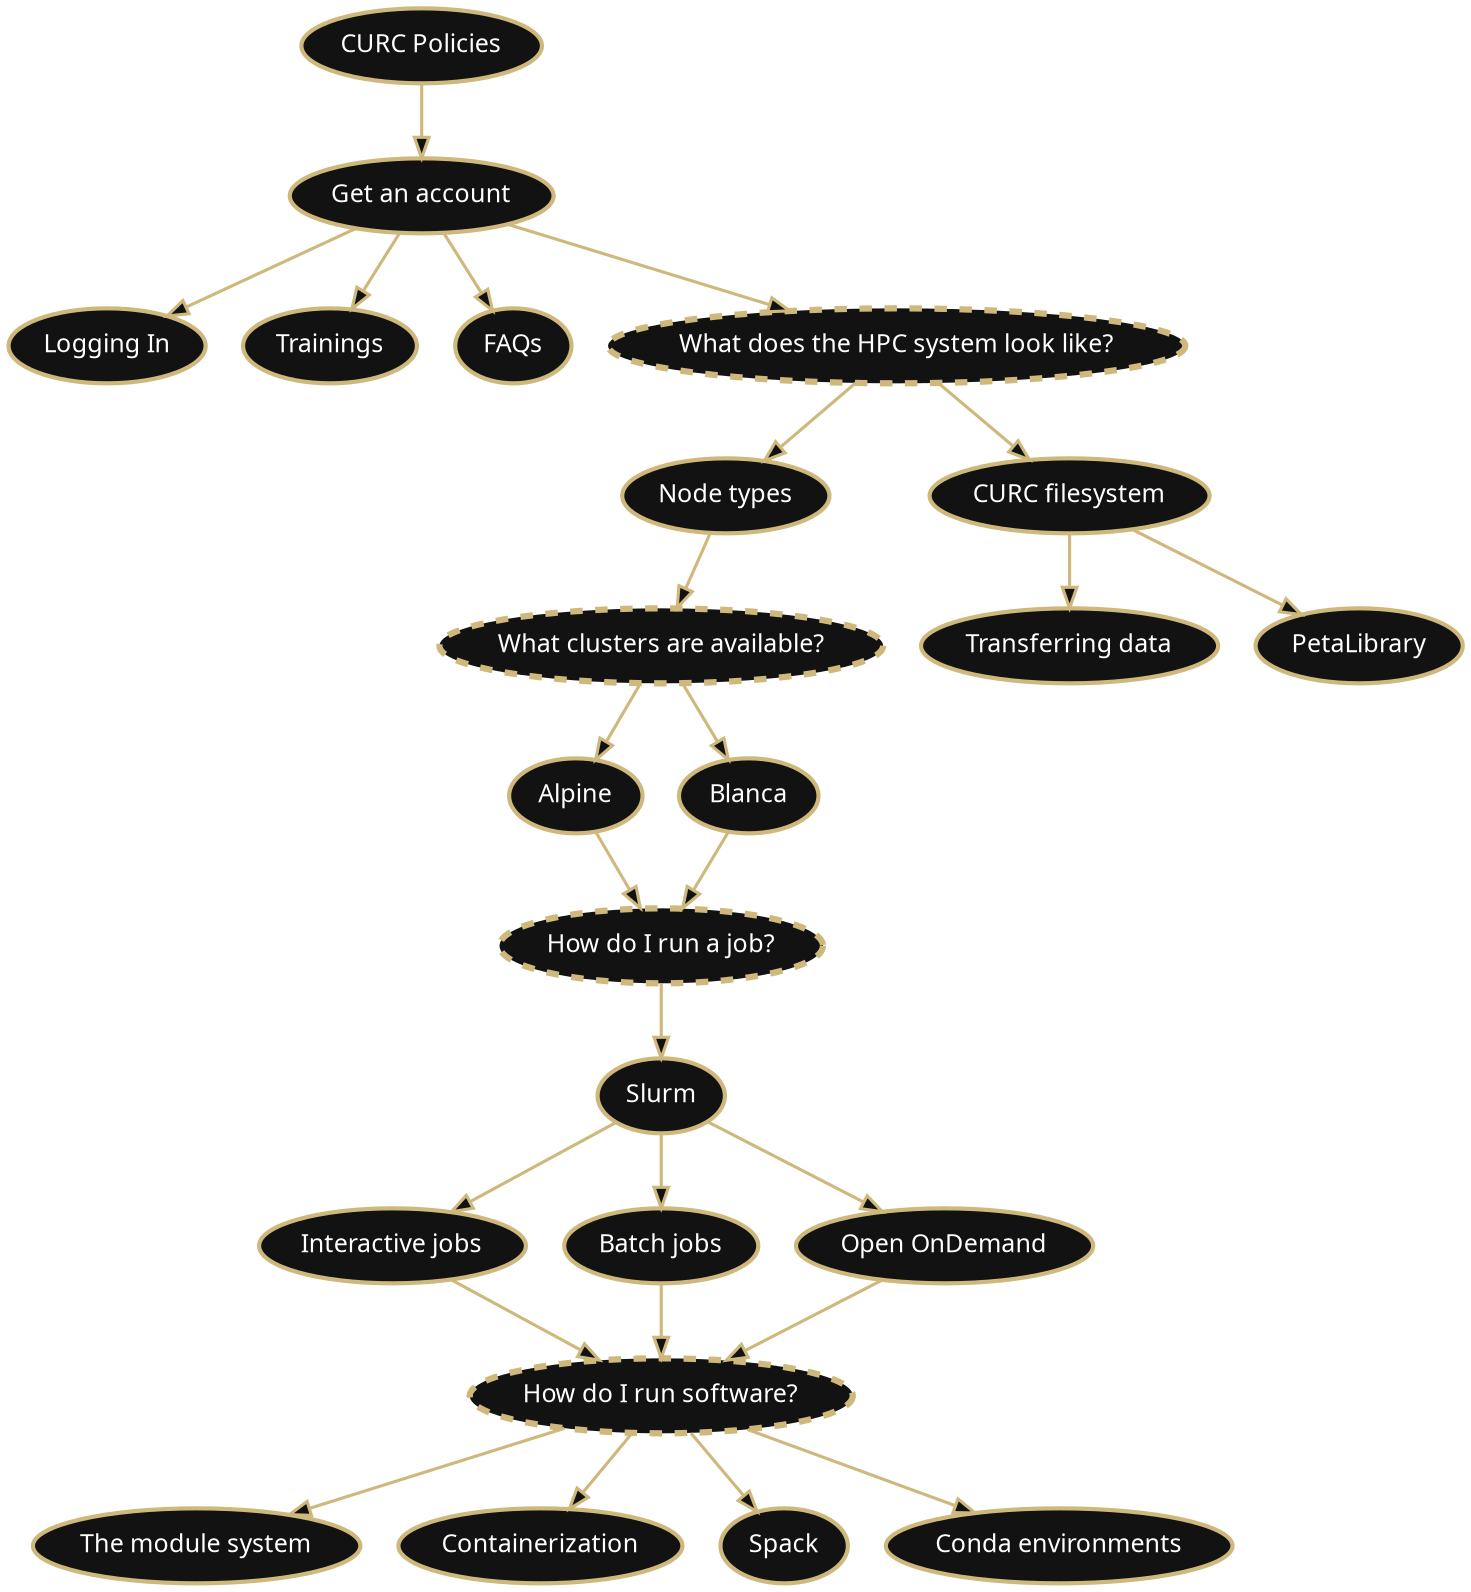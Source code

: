 digraph "" {
         bgcolor="transparent";
         ranksep="0.5 equally";
         graph [id="gs-flowchart"];
         node [fontname="Verdana", fontsize="12", color="#CFB87C", style="filled", fillcolor="#121212", penwidth="2", fontcolor="white"];
         edge [color="#CFB87C", fillcolor="#121212", penwidth="1.5"];

         policies [label="CURC Policies", href="./additional-resources/policies.html", target="_blank", id="clickable"];
         get_an_account [label="Get an account", href="./access/logging-in.html", target="_blank", id="clickable"];
         logging_in [label="Logging In", href="./access/logging-in.html", target="_blank", id="clickable"];
         training [label="Trainings", href="./access/logging-in.html", target="_blank", id="clickable"];
         faq [label="FAQs", href="./access/logging-in.html", target="_blank", id="clickable"];
         compute_env [label="What does the HPC system look like?", style="filled,dashed", penwidth="3"];
         running_jobs [label="How do I run a job?", style="filled,dashed", penwidth="3"];
         clusters [label="What clusters are available?", style="filled,dashed", penwidth="3"];
         node_type [label="Node types", href="./compute/node-types.html", target="_blank", id="clickable"];
         filesystem [label="CURC filesystem", href="./compute/filesystems.html", target="_blank", id="clickable"];
         data_transfer [label="Transferring data", href="./compute/data-transfer.html", target="_blank", id="clickable"];
         petalibrary [label="PetaLibrary", href="./storage/petalibrary/index.html", target="_blank", id="clickable"];
         alpine [label="Alpine", href="./clusters/alpine/index.html", target="_blank", id="clickable"];
         blanca [label="Blanca", href="./clusters/blanca/blanca.html", target="_blank", id="clickable"];
         slurm [label="Slurm", href="./running-jobs/job-resources.html", target="_blank", id="clickable"];
         interactive [label="Interactive jobs", href="./running-jobs/interactive-jobs.html", target="_blank", id="clickable"];
         batch [label="Batch jobs", href="./running-jobs/batch-jobs.html", target="_blank", id="clickable"];
         ood [label="Open OnDemand", href="./open_ondemand/index.html", target="_blank", id="clickable"];
         using_software [label="How do I run software?", style="filled,dashed", penwidth="3"];
         modules [label="The module system", href="./compute/modules.html", target="_blank", id="clickable"];
         container [label="Containerization", href="./software/containerization.html", target="_blank", id="clickable"];
         spack [label="Spack", href="./software/spack.html", target="_blank", id="clickable"];
         conda [label="Conda environments", href="./software/python.html", target="_blank", id="clickable"];

         policies -> get_an_account; 
         get_an_account -> logging_in;
         get_an_account -> training;
         get_an_account -> faq;
         get_an_account -> compute_env;
         compute_env -> node_type;
         compute_env -> filesystem;
         filesystem -> data_transfer;
         filesystem -> petalibrary;
         node_type -> clusters;
         clusters -> alpine;
         clusters -> blanca;
         alpine -> running_jobs;
         blanca -> running_jobs;
         running_jobs -> slurm;
         slurm -> interactive;
         slurm -> batch;
         slurm -> ood;
         interactive -> using_software;
         batch -> using_software;
         ood -> using_software;
         using_software -> modules;
         using_software -> container;
         using_software -> spack;
         using_software -> conda;
     }
